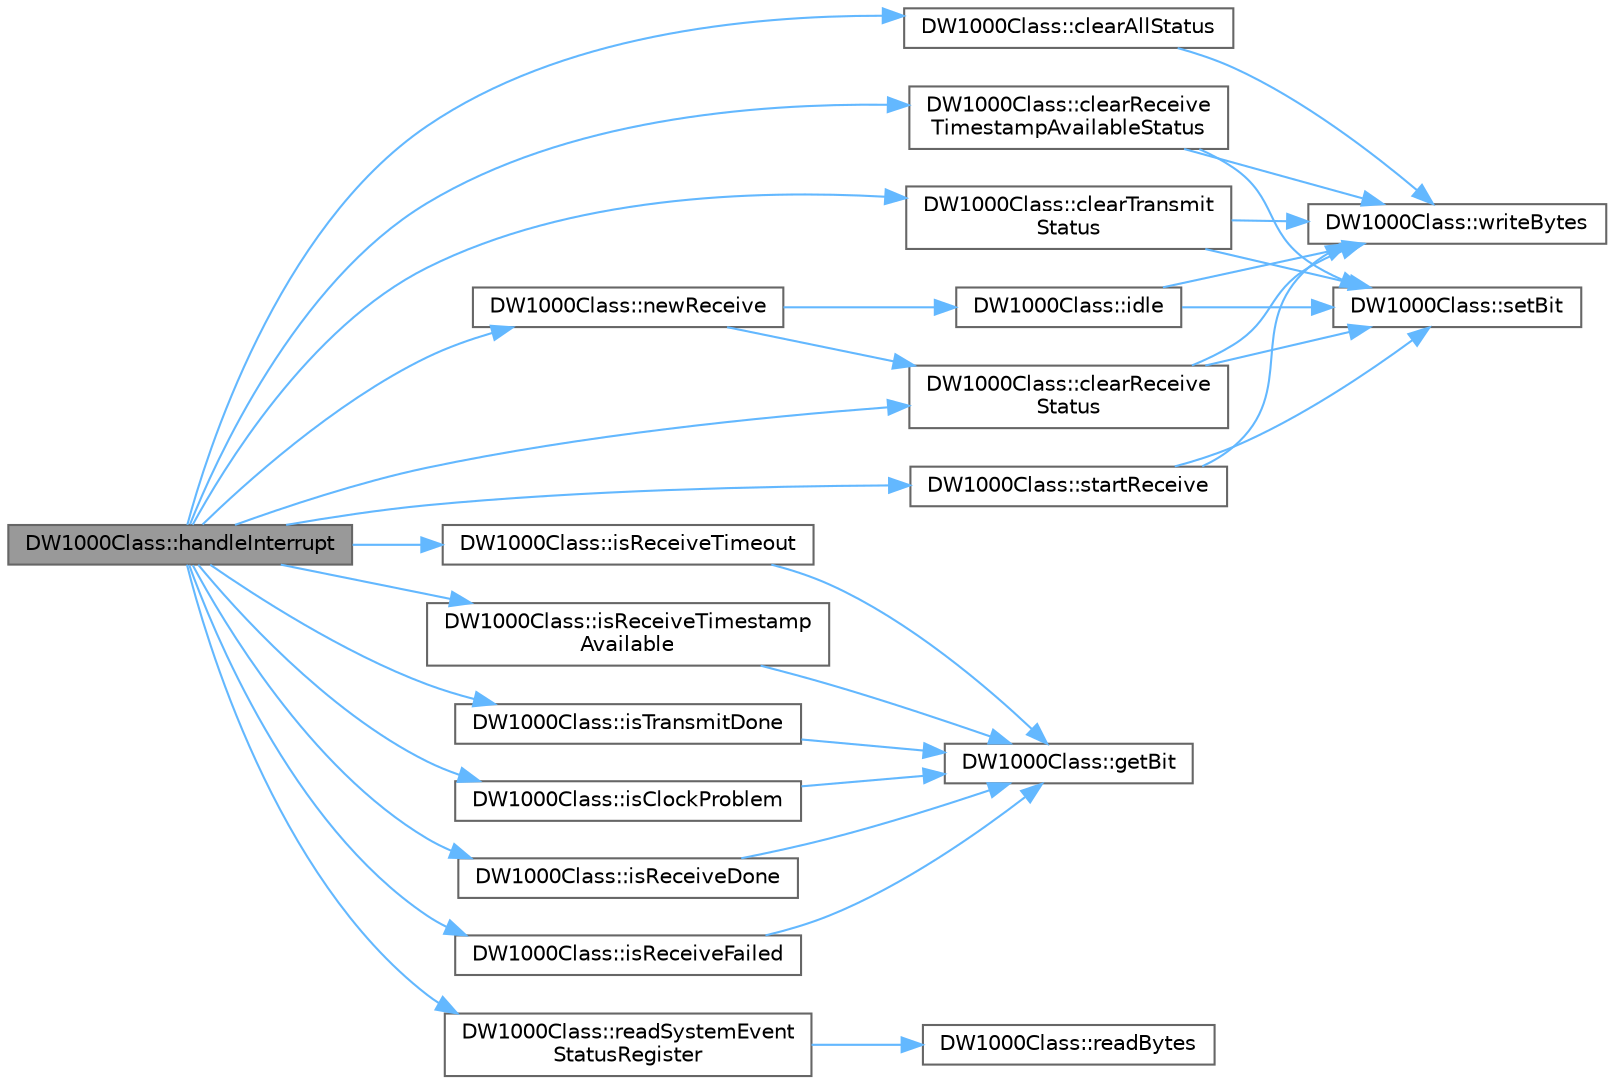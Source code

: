 digraph "DW1000Class::handleInterrupt"
{
 // LATEX_PDF_SIZE
  bgcolor="transparent";
  edge [fontname=Helvetica,fontsize=10,labelfontname=Helvetica,labelfontsize=10];
  node [fontname=Helvetica,fontsize=10,shape=box,height=0.2,width=0.4];
  rankdir="LR";
  Node1 [id="Node000001",label="DW1000Class::handleInterrupt",height=0.2,width=0.4,color="gray40", fillcolor="grey60", style="filled", fontcolor="black",tooltip=" "];
  Node1 -> Node2 [id="edge1_Node000001_Node000002",color="steelblue1",style="solid",tooltip=" "];
  Node2 [id="Node000002",label="DW1000Class::clearAllStatus",height=0.2,width=0.4,color="grey40", fillcolor="white", style="filled",URL="$class_d_w1000_class.html#a975ac277d365d41b80e3ba62f7479bda",tooltip=" "];
  Node2 -> Node3 [id="edge2_Node000002_Node000003",color="steelblue1",style="solid",tooltip=" "];
  Node3 [id="Node000003",label="DW1000Class::writeBytes",height=0.2,width=0.4,color="grey40", fillcolor="white", style="filled",URL="$class_d_w1000_class.html#a0772ea0dca8931657f4cca4570cf000d",tooltip=" "];
  Node1 -> Node4 [id="edge3_Node000001_Node000004",color="steelblue1",style="solid",tooltip=" "];
  Node4 [id="Node000004",label="DW1000Class::clearReceive\lStatus",height=0.2,width=0.4,color="grey40", fillcolor="white", style="filled",URL="$class_d_w1000_class.html#a9385fd426c55b028a092afebca415276",tooltip=" "];
  Node4 -> Node5 [id="edge4_Node000004_Node000005",color="steelblue1",style="solid",tooltip=" "];
  Node5 [id="Node000005",label="DW1000Class::setBit",height=0.2,width=0.4,color="grey40", fillcolor="white", style="filled",URL="$class_d_w1000_class.html#a14b341e885a725909445c2a28b1efdfa",tooltip=" "];
  Node4 -> Node3 [id="edge5_Node000004_Node000003",color="steelblue1",style="solid",tooltip=" "];
  Node1 -> Node6 [id="edge6_Node000001_Node000006",color="steelblue1",style="solid",tooltip=" "];
  Node6 [id="Node000006",label="DW1000Class::clearReceive\lTimestampAvailableStatus",height=0.2,width=0.4,color="grey40", fillcolor="white", style="filled",URL="$class_d_w1000_class.html#ab58f1edbf0e63f5258480ab0dc160c84",tooltip=" "];
  Node6 -> Node5 [id="edge7_Node000006_Node000005",color="steelblue1",style="solid",tooltip=" "];
  Node6 -> Node3 [id="edge8_Node000006_Node000003",color="steelblue1",style="solid",tooltip=" "];
  Node1 -> Node7 [id="edge9_Node000001_Node000007",color="steelblue1",style="solid",tooltip=" "];
  Node7 [id="Node000007",label="DW1000Class::clearTransmit\lStatus",height=0.2,width=0.4,color="grey40", fillcolor="white", style="filled",URL="$class_d_w1000_class.html#aa98cb6220d26f837ec971f68b1b1106d",tooltip=" "];
  Node7 -> Node5 [id="edge10_Node000007_Node000005",color="steelblue1",style="solid",tooltip=" "];
  Node7 -> Node3 [id="edge11_Node000007_Node000003",color="steelblue1",style="solid",tooltip=" "];
  Node1 -> Node8 [id="edge12_Node000001_Node000008",color="steelblue1",style="solid",tooltip=" "];
  Node8 [id="Node000008",label="DW1000Class::isClockProblem",height=0.2,width=0.4,color="grey40", fillcolor="white", style="filled",URL="$class_d_w1000_class.html#afc4187be0eef678b44bca3c50bf9978a",tooltip=" "];
  Node8 -> Node9 [id="edge13_Node000008_Node000009",color="steelblue1",style="solid",tooltip=" "];
  Node9 [id="Node000009",label="DW1000Class::getBit",height=0.2,width=0.4,color="grey40", fillcolor="white", style="filled",URL="$class_d_w1000_class.html#accae9d26cbdbe3f11ad5dc7ccb61256e",tooltip=" "];
  Node1 -> Node10 [id="edge14_Node000001_Node000010",color="steelblue1",style="solid",tooltip=" "];
  Node10 [id="Node000010",label="DW1000Class::isReceiveDone",height=0.2,width=0.4,color="grey40", fillcolor="white", style="filled",URL="$class_d_w1000_class.html#a54cb7f137f76e716659ede5ab45b9fb9",tooltip=" "];
  Node10 -> Node9 [id="edge15_Node000010_Node000009",color="steelblue1",style="solid",tooltip=" "];
  Node1 -> Node11 [id="edge16_Node000001_Node000011",color="steelblue1",style="solid",tooltip=" "];
  Node11 [id="Node000011",label="DW1000Class::isReceiveFailed",height=0.2,width=0.4,color="grey40", fillcolor="white", style="filled",URL="$class_d_w1000_class.html#a7775671b9a6fd333b282b07763ccf070",tooltip=" "];
  Node11 -> Node9 [id="edge17_Node000011_Node000009",color="steelblue1",style="solid",tooltip=" "];
  Node1 -> Node12 [id="edge18_Node000001_Node000012",color="steelblue1",style="solid",tooltip=" "];
  Node12 [id="Node000012",label="DW1000Class::isReceiveTimeout",height=0.2,width=0.4,color="grey40", fillcolor="white", style="filled",URL="$class_d_w1000_class.html#a33c9e5426b5ef0d4935c6f8c314adfb2",tooltip=" "];
  Node12 -> Node9 [id="edge19_Node000012_Node000009",color="steelblue1",style="solid",tooltip=" "];
  Node1 -> Node13 [id="edge20_Node000001_Node000013",color="steelblue1",style="solid",tooltip=" "];
  Node13 [id="Node000013",label="DW1000Class::isReceiveTimestamp\lAvailable",height=0.2,width=0.4,color="grey40", fillcolor="white", style="filled",URL="$class_d_w1000_class.html#ab8e998d008a32c8e8b300d4802caf824",tooltip=" "];
  Node13 -> Node9 [id="edge21_Node000013_Node000009",color="steelblue1",style="solid",tooltip=" "];
  Node1 -> Node14 [id="edge22_Node000001_Node000014",color="steelblue1",style="solid",tooltip=" "];
  Node14 [id="Node000014",label="DW1000Class::isTransmitDone",height=0.2,width=0.4,color="grey40", fillcolor="white", style="filled",URL="$class_d_w1000_class.html#adfd211dbc2fcdafaa691d70c4c9f6a92",tooltip=" "];
  Node14 -> Node9 [id="edge23_Node000014_Node000009",color="steelblue1",style="solid",tooltip=" "];
  Node1 -> Node15 [id="edge24_Node000001_Node000015",color="steelblue1",style="solid",tooltip=" "];
  Node15 [id="Node000015",label="DW1000Class::newReceive",height=0.2,width=0.4,color="grey40", fillcolor="white", style="filled",URL="$class_d_w1000_class.html#a0465bc46e3f60596857abb0cdd5af03c",tooltip=" "];
  Node15 -> Node4 [id="edge25_Node000015_Node000004",color="steelblue1",style="solid",tooltip=" "];
  Node15 -> Node16 [id="edge26_Node000015_Node000016",color="steelblue1",style="solid",tooltip=" "];
  Node16 [id="Node000016",label="DW1000Class::idle",height=0.2,width=0.4,color="grey40", fillcolor="white", style="filled",URL="$class_d_w1000_class.html#a02b962429abec24f14178d33fe1079df",tooltip=" "];
  Node16 -> Node5 [id="edge27_Node000016_Node000005",color="steelblue1",style="solid",tooltip=" "];
  Node16 -> Node3 [id="edge28_Node000016_Node000003",color="steelblue1",style="solid",tooltip=" "];
  Node1 -> Node17 [id="edge29_Node000001_Node000017",color="steelblue1",style="solid",tooltip=" "];
  Node17 [id="Node000017",label="DW1000Class::readSystemEvent\lStatusRegister",height=0.2,width=0.4,color="grey40", fillcolor="white", style="filled",URL="$class_d_w1000_class.html#a9de9acf7a7b79d50af561de68e95bc83",tooltip=" "];
  Node17 -> Node18 [id="edge30_Node000017_Node000018",color="steelblue1",style="solid",tooltip=" "];
  Node18 [id="Node000018",label="DW1000Class::readBytes",height=0.2,width=0.4,color="grey40", fillcolor="white", style="filled",URL="$class_d_w1000_class.html#af163ec9c195c9854f51959a6276e92bb",tooltip=" "];
  Node1 -> Node19 [id="edge31_Node000001_Node000019",color="steelblue1",style="solid",tooltip=" "];
  Node19 [id="Node000019",label="DW1000Class::startReceive",height=0.2,width=0.4,color="grey40", fillcolor="white", style="filled",URL="$class_d_w1000_class.html#a9aa678f8d501f592b4a766b71415af85",tooltip=" "];
  Node19 -> Node5 [id="edge32_Node000019_Node000005",color="steelblue1",style="solid",tooltip=" "];
  Node19 -> Node3 [id="edge33_Node000019_Node000003",color="steelblue1",style="solid",tooltip=" "];
}
